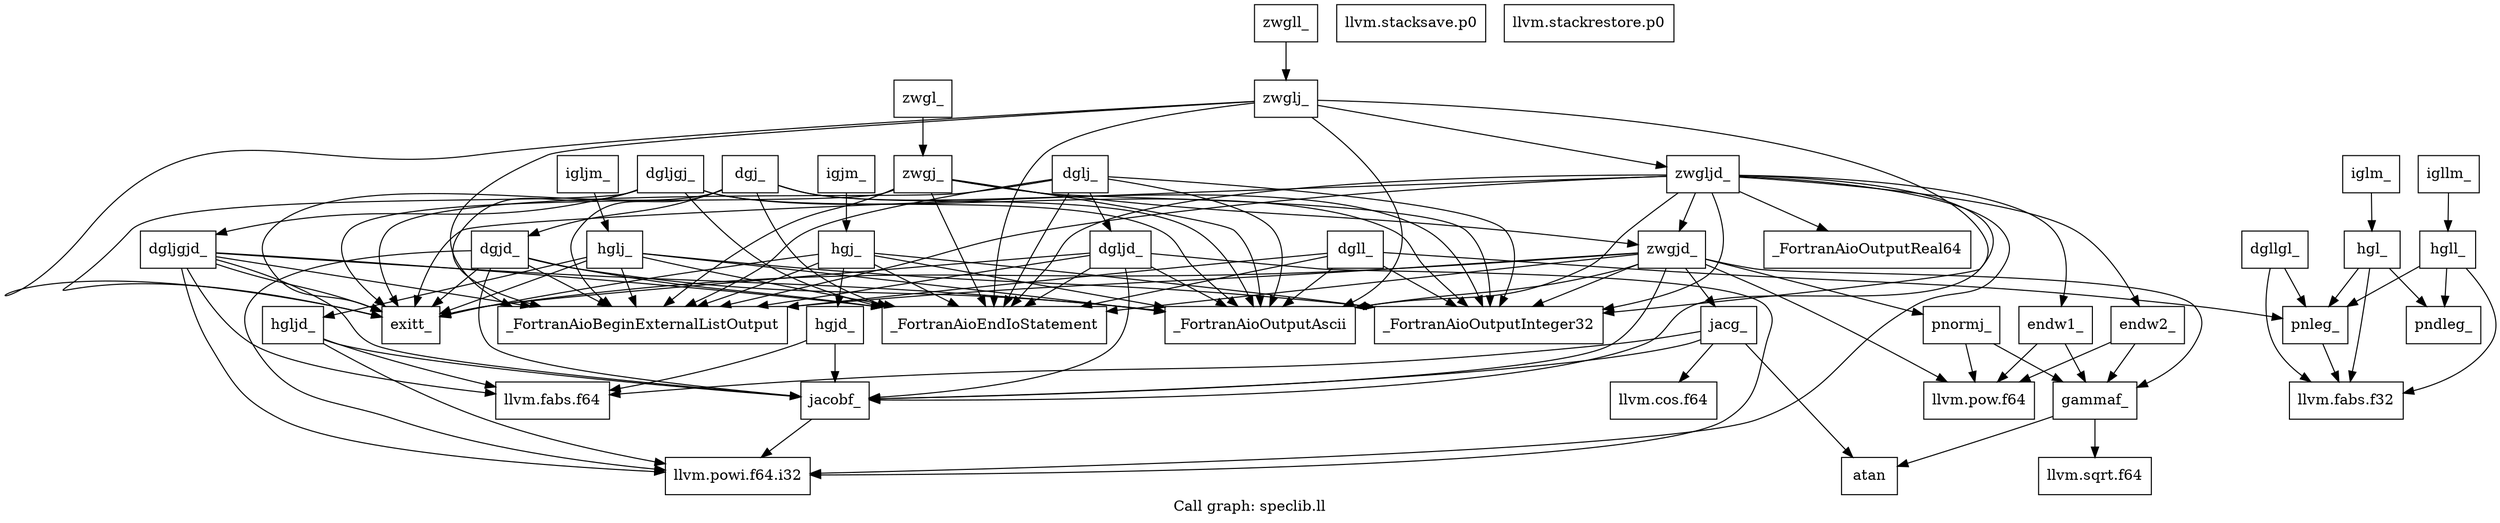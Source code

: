 digraph "Call graph: speclib.ll" {
	label="Call graph: speclib.ll";

	Node0x55eb703eb500 [shape=record,label="{atan}"];
	Node0x55eb703ebdc0 [shape=record,label="{zwgl_}"];
	Node0x55eb703ebdc0 -> Node0x55eb703ec270;
	Node0x55eb703efb20 [shape=record,label="{zwgll_}"];
	Node0x55eb703efb20 -> Node0x55eb703efe10;
	Node0x55eb703ec270 [shape=record,label="{zwgj_}"];
	Node0x55eb703ec270 -> Node0x55eb703f0ea0;
	Node0x55eb703ec270 -> Node0x55eb703f11c0;
	Node0x55eb703ec270 -> Node0x55eb703f2040;
	Node0x55eb703ec270 -> Node0x55eb704a1d30;
	Node0x55eb703ec270 -> Node0x55eb704a1cb0;
	Node0x55eb703ec270 -> Node0x55eb703f2880;
	Node0x55eb704a1d30 [shape=record,label="{zwgjd_}"];
	Node0x55eb704a1d30 -> Node0x55eb703f0ea0;
	Node0x55eb704a1d30 -> Node0x55eb703f11c0;
	Node0x55eb704a1d30 -> Node0x55eb703f2880;
	Node0x55eb704a1d30 -> Node0x55eb703f2040;
	Node0x55eb704a1d30 -> Node0x55eb704a1cb0;
	Node0x55eb704a1d30 -> Node0x55eb703f58a0;
	Node0x55eb704a1d30 -> Node0x55eb703f6680;
	Node0x55eb704a1d30 -> Node0x55eb703f3c00;
	Node0x55eb704a1d30 -> Node0x55eb703f3250;
	Node0x55eb704a1d30 -> Node0x55eb704a0200;
	Node0x55eb703efe10 [shape=record,label="{zwglj_}"];
	Node0x55eb703efe10 -> Node0x55eb703f0ea0;
	Node0x55eb703efe10 -> Node0x55eb703f11c0;
	Node0x55eb703efe10 -> Node0x55eb703f2040;
	Node0x55eb703efe10 -> Node0x55eb703f6940;
	Node0x55eb703efe10 -> Node0x55eb704a1cb0;
	Node0x55eb703efe10 -> Node0x55eb703f2880;
	Node0x55eb703f6940 [shape=record,label="{zwgljd_}"];
	Node0x55eb703f6940 -> Node0x55eb703f0ea0;
	Node0x55eb703f6940 -> Node0x55eb703f11c0;
	Node0x55eb703f6940 -> Node0x55eb703f2040;
	Node0x55eb703f6940 -> Node0x55eb703fa1b0;
	Node0x55eb703f6940 -> Node0x55eb703f58a0;
	Node0x55eb703f6940 -> Node0x55eb703f6bc0;
	Node0x55eb703f6940 -> Node0x55eb703f9f60;
	Node0x55eb703f6940 -> Node0x55eb703f2880;
	Node0x55eb703f6940 -> Node0x55eb703f6f90;
	Node0x55eb703f6940 -> Node0x55eb704a1cb0;
	Node0x55eb703f6940 -> Node0x55eb704a1d30;
	Node0x55eb703f9f60 [shape=record,label="{endw1_}"];
	Node0x55eb703f9f60 -> Node0x55eb704a0200;
	Node0x55eb703f9f60 -> Node0x55eb703f3250;
	Node0x55eb703fa1b0 [shape=record,label="{endw2_}"];
	Node0x55eb703fa1b0 -> Node0x55eb704a0200;
	Node0x55eb703fa1b0 -> Node0x55eb703f3250;
	Node0x55eb704a0200 [shape=record,label="{gammaf_}"];
	Node0x55eb704a0200 -> Node0x55eb703eb500;
	Node0x55eb704a0200 -> Node0x55eb703fa470;
	Node0x55eb703f6680 [shape=record,label="{pnormj_}"];
	Node0x55eb703f6680 -> Node0x55eb704a0200;
	Node0x55eb703f6680 -> Node0x55eb703f3250;
	Node0x55eb703f3c00 [shape=record,label="{jacg_}"];
	Node0x55eb703f3c00 -> Node0x55eb703eb500;
	Node0x55eb703f3c00 -> Node0x55eb704a6c00;
	Node0x55eb703f3c00 -> Node0x55eb704a6c80;
	Node0x55eb703f3c00 -> Node0x55eb703f58a0;
	Node0x55eb703f58a0 [shape=record,label="{jacobf_}"];
	Node0x55eb703f58a0 -> Node0x55eb703f6f90;
	Node0x55eb704a6d00 [shape=record,label="{hgj_}"];
	Node0x55eb704a6d00 -> Node0x55eb703f0ea0;
	Node0x55eb704a6d00 -> Node0x55eb703f11c0;
	Node0x55eb704a6d00 -> Node0x55eb703f2040;
	Node0x55eb704a6d00 -> Node0x55eb703fa830;
	Node0x55eb704a6d00 -> Node0x55eb704a1cb0;
	Node0x55eb704a6d00 -> Node0x55eb703f2880;
	Node0x55eb703fa830 [shape=record,label="{hgjd_}"];
	Node0x55eb703fa830 -> Node0x55eb704a6c80;
	Node0x55eb703fa830 -> Node0x55eb703f58a0;
	Node0x55eb703faab0 [shape=record,label="{hglj_}"];
	Node0x55eb703faab0 -> Node0x55eb703f0ea0;
	Node0x55eb703faab0 -> Node0x55eb703f11c0;
	Node0x55eb703faab0 -> Node0x55eb703f2040;
	Node0x55eb703faab0 -> Node0x55eb703fba50;
	Node0x55eb703faab0 -> Node0x55eb704a1cb0;
	Node0x55eb703faab0 -> Node0x55eb703f2880;
	Node0x55eb703fba50 [shape=record,label="{hgljd_}"];
	Node0x55eb703fba50 -> Node0x55eb704a6c80;
	Node0x55eb703fba50 -> Node0x55eb703f58a0;
	Node0x55eb703fba50 -> Node0x55eb703f6f90;
	Node0x55eb703fbca0 [shape=record,label="{dgj_}"];
	Node0x55eb703fbca0 -> Node0x55eb703f0ea0;
	Node0x55eb703fbca0 -> Node0x55eb703f11c0;
	Node0x55eb703fbca0 -> Node0x55eb703f2040;
	Node0x55eb703fbca0 -> Node0x55eb704a1cb0;
	Node0x55eb703fbca0 -> Node0x55eb703fc750;
	Node0x55eb703fbca0 -> Node0x55eb703f2880;
	Node0x55eb703fc750 [shape=record,label="{dgjd_}"];
	Node0x55eb703fc750 -> Node0x55eb703f0ea0;
	Node0x55eb703fc750 -> Node0x55eb703f11c0;
	Node0x55eb703fc750 -> Node0x55eb703f2040;
	Node0x55eb703fc750 -> Node0x55eb704a1cb0;
	Node0x55eb703fc750 -> Node0x55eb703f6f90;
	Node0x55eb703fc750 -> Node0x55eb703f58a0;
	Node0x55eb703fd9a0 [shape=record,label="{dglj_}"];
	Node0x55eb703fd9a0 -> Node0x55eb703f0ea0;
	Node0x55eb703fd9a0 -> Node0x55eb703f11c0;
	Node0x55eb703fd9a0 -> Node0x55eb703f2040;
	Node0x55eb703fd9a0 -> Node0x55eb704a1cb0;
	Node0x55eb703fd9a0 -> Node0x55eb703ff080;
	Node0x55eb703fd9a0 -> Node0x55eb703f2880;
	Node0x55eb703ff080 [shape=record,label="{dgljd_}"];
	Node0x55eb703ff080 -> Node0x55eb703f0ea0;
	Node0x55eb703ff080 -> Node0x55eb703f11c0;
	Node0x55eb703ff080 -> Node0x55eb703f2040;
	Node0x55eb703ff080 -> Node0x55eb704a1cb0;
	Node0x55eb703ff080 -> Node0x55eb703f6f90;
	Node0x55eb703ff080 -> Node0x55eb703f58a0;
	Node0x55eb703ffd10 [shape=record,label="{dgll_}"];
	Node0x55eb703ffd10 -> Node0x55eb703f0ea0;
	Node0x55eb703ffd10 -> Node0x55eb703f11c0;
	Node0x55eb703ffd10 -> Node0x55eb703f2040;
	Node0x55eb703ffd10 -> Node0x55eb704a85e0;
	Node0x55eb703ffd10 -> Node0x55eb703f2880;
	Node0x55eb704a8660 [shape=record,label="{hgll_}"];
	Node0x55eb704a8660 -> Node0x55eb704a86e0;
	Node0x55eb704a8660 -> Node0x55eb704a8760;
	Node0x55eb704a8660 -> Node0x55eb704a85e0;
	Node0x55eb704a87e0 [shape=record,label="{hgl_}"];
	Node0x55eb704a87e0 -> Node0x55eb704a86e0;
	Node0x55eb704a87e0 -> Node0x55eb704a85e0;
	Node0x55eb704a87e0 -> Node0x55eb704a8760;
	Node0x55eb704a85e0 [shape=record,label="{pnleg_}"];
	Node0x55eb704a85e0 -> Node0x55eb704a86e0;
	Node0x55eb704a8760 [shape=record,label="{pndleg_}"];
	Node0x55eb704a8910 [shape=record,label="{dgllgl_}"];
	Node0x55eb704a8910 -> Node0x55eb704a86e0;
	Node0x55eb704a8910 -> Node0x55eb704a85e0;
	Node0x55eb704a8a70 [shape=record,label="{dgljgj_}"];
	Node0x55eb704a8a70 -> Node0x55eb703f0ea0;
	Node0x55eb704a8a70 -> Node0x55eb703f11c0;
	Node0x55eb704a8a70 -> Node0x55eb703f2040;
	Node0x55eb704a8a70 -> Node0x55eb704a1cb0;
	Node0x55eb704a8a70 -> Node0x55eb70401460;
	Node0x55eb704a8a70 -> Node0x55eb703f2880;
	Node0x55eb70401460 [shape=record,label="{dgljgjd_}"];
	Node0x55eb70401460 -> Node0x55eb703f0ea0;
	Node0x55eb70401460 -> Node0x55eb703f11c0;
	Node0x55eb70401460 -> Node0x55eb703f2040;
	Node0x55eb70401460 -> Node0x55eb704a1cb0;
	Node0x55eb70401460 -> Node0x55eb703f6f90;
	Node0x55eb70401460 -> Node0x55eb703f58a0;
	Node0x55eb70401460 -> Node0x55eb704a6c80;
	Node0x55eb70401aa0 [shape=record,label="{iglm_}"];
	Node0x55eb70401aa0 -> Node0x55eb704a87e0;
	Node0x55eb70402340 [shape=record,label="{igllm_}"];
	Node0x55eb70402340 -> Node0x55eb704a8660;
	Node0x55eb70403450 [shape=record,label="{igjm_}"];
	Node0x55eb70403450 -> Node0x55eb704a6d00;
	Node0x55eb704040a0 [shape=record,label="{igljm_}"];
	Node0x55eb704040a0 -> Node0x55eb703faab0;
	Node0x55eb703f0ea0 [shape=record,label="{_FortranAioBeginExternalListOutput}"];
	Node0x55eb703f11c0 [shape=record,label="{_FortranAioOutputAscii}"];
	Node0x55eb703f2040 [shape=record,label="{_FortranAioEndIoStatement}"];
	Node0x55eb703f2880 [shape=record,label="{_FortranAioOutputInteger32}"];
	Node0x55eb704a1cb0 [shape=record,label="{exitt_}"];
	Node0x55eb703f6bc0 [shape=record,label="{_FortranAioOutputReal64}"];
	Node0x55eb7040bb80 [shape=record,label="{llvm.stacksave.p0}"];
	Node0x55eb7040c250 [shape=record,label="{llvm.stackrestore.p0}"];
	Node0x55eb703f3250 [shape=record,label="{llvm.pow.f64}"];
	Node0x55eb703f6f90 [shape=record,label="{llvm.powi.f64.i32}"];
	Node0x55eb703fa470 [shape=record,label="{llvm.sqrt.f64}"];
	Node0x55eb704a6c00 [shape=record,label="{llvm.cos.f64}"];
	Node0x55eb704a6c80 [shape=record,label="{llvm.fabs.f64}"];
	Node0x55eb704a86e0 [shape=record,label="{llvm.fabs.f32}"];
}

